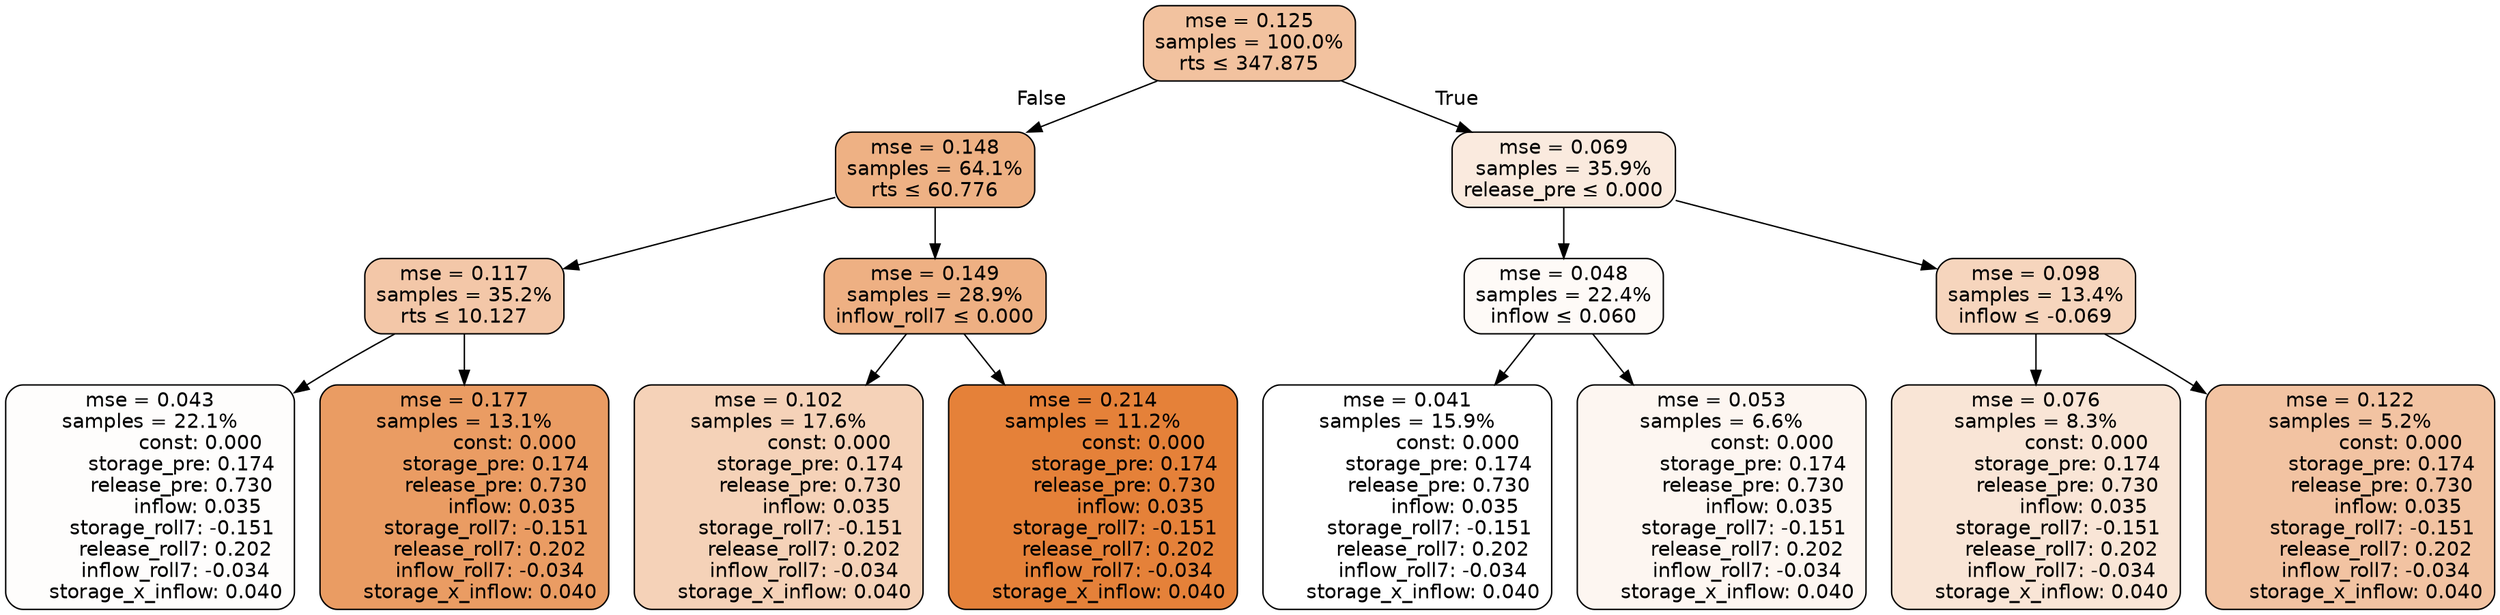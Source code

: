 digraph tree {
node [shape=rectangle, style="filled, rounded", color="black", fontname=helvetica] ;
edge [fontname=helvetica] ;
	"0" [label="mse = 0.125
samples = 100.0%
rts &le; 347.875", fillcolor="#f2c29f"]
	"1" [label="mse = 0.148
samples = 64.1%
rts &le; 60.776", fillcolor="#eeb184"]
	"2" [label="mse = 0.117
samples = 35.2%
rts &le; 10.127", fillcolor="#f3c7a8"]
	"3" [label="mse = 0.043
samples = 22.1%
                const: 0.000
          storage_pre: 0.174
          release_pre: 0.730
               inflow: 0.035
       storage_roll7: -0.151
        release_roll7: 0.202
        inflow_roll7: -0.034
     storage_x_inflow: 0.040", fillcolor="#fefdfc"]
	"4" [label="mse = 0.177
samples = 13.1%
                const: 0.000
          storage_pre: 0.174
          release_pre: 0.730
               inflow: 0.035
       storage_roll7: -0.151
        release_roll7: 0.202
        inflow_roll7: -0.034
     storage_x_inflow: 0.040", fillcolor="#ea9c63"]
	"5" [label="mse = 0.149
samples = 28.9%
inflow_roll7 &le; 0.000", fillcolor="#eeb083"]
	"6" [label="mse = 0.102
samples = 17.6%
                const: 0.000
          storage_pre: 0.174
          release_pre: 0.730
               inflow: 0.035
       storage_roll7: -0.151
        release_roll7: 0.202
        inflow_roll7: -0.034
     storage_x_inflow: 0.040", fillcolor="#f5d2b8"]
	"7" [label="mse = 0.214
samples = 11.2%
                const: 0.000
          storage_pre: 0.174
          release_pre: 0.730
               inflow: 0.035
       storage_roll7: -0.151
        release_roll7: 0.202
        inflow_roll7: -0.034
     storage_x_inflow: 0.040", fillcolor="#e58139"]
	"8" [label="mse = 0.069
samples = 35.9%
release_pre &le; 0.000", fillcolor="#faeade"]
	"9" [label="mse = 0.048
samples = 22.4%
inflow &le; 0.060", fillcolor="#fefaf7"]
	"10" [label="mse = 0.041
samples = 15.9%
                const: 0.000
          storage_pre: 0.174
          release_pre: 0.730
               inflow: 0.035
       storage_roll7: -0.151
        release_roll7: 0.202
        inflow_roll7: -0.034
     storage_x_inflow: 0.040", fillcolor="#ffffff"]
	"11" [label="mse = 0.053
samples = 6.6%
                const: 0.000
          storage_pre: 0.174
          release_pre: 0.730
               inflow: 0.035
       storage_roll7: -0.151
        release_roll7: 0.202
        inflow_roll7: -0.034
     storage_x_inflow: 0.040", fillcolor="#fdf6f1"]
	"12" [label="mse = 0.098
samples = 13.4%
inflow &le; -0.069", fillcolor="#f6d5bd"]
	"13" [label="mse = 0.076
samples = 8.3%
                const: 0.000
          storage_pre: 0.174
          release_pre: 0.730
               inflow: 0.035
       storage_roll7: -0.151
        release_roll7: 0.202
        inflow_roll7: -0.034
     storage_x_inflow: 0.040", fillcolor="#f9e5d6"]
	"14" [label="mse = 0.122
samples = 5.2%
                const: 0.000
          storage_pre: 0.174
          release_pre: 0.730
               inflow: 0.035
       storage_roll7: -0.151
        release_roll7: 0.202
        inflow_roll7: -0.034
     storage_x_inflow: 0.040", fillcolor="#f2c3a2"]

	"0" -> "1" [labeldistance=2.5, labelangle=45, headlabel="False"]
	"1" -> "2"
	"2" -> "3"
	"2" -> "4"
	"1" -> "5"
	"5" -> "6"
	"5" -> "7"
	"0" -> "8" [labeldistance=2.5, labelangle=-45, headlabel="True"]
	"8" -> "9"
	"9" -> "10"
	"9" -> "11"
	"8" -> "12"
	"12" -> "13"
	"12" -> "14"
}